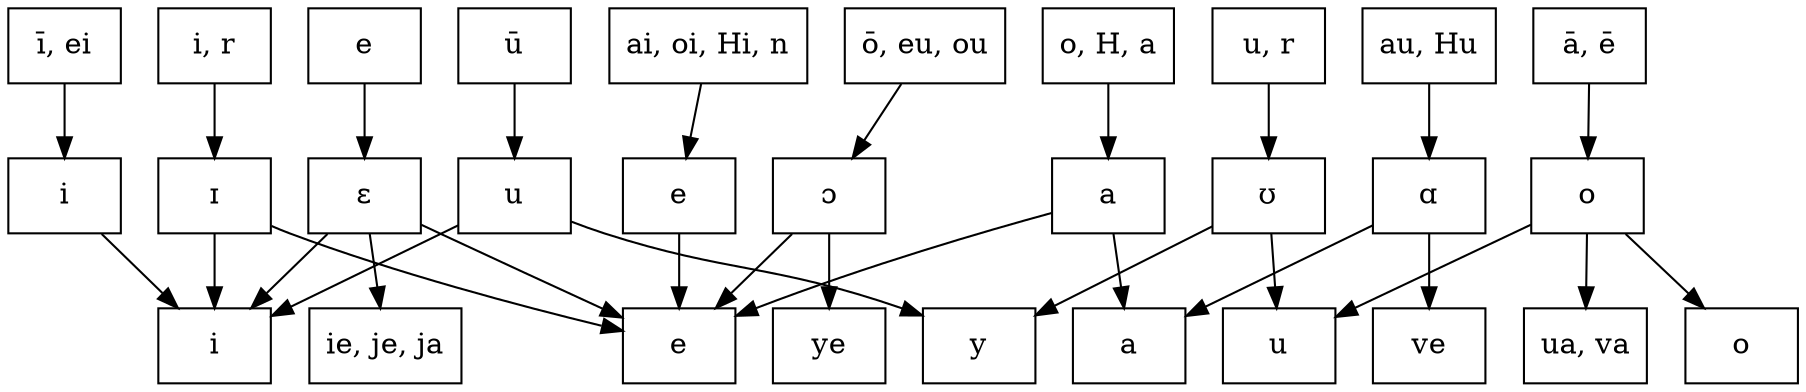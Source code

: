 
digraph soundchange {
  graph [overlap = true, fontsize = 10]
  
  node [shape = box]
  1 [label="ī, ei"];
  2 [label="i, r"];
  3 [label="ai, oi, Hi, n"];
  4 [label="e"];
  5 [label="o, H, a"];
  6 [label="au, Hu"];
  7 [label="ā, ē"];
  8 [label="ō, eu, ou"];
  9 [label="u, r"];
  10 [label="ū"]
  
  node [shape = box]
  11 [label="i"];
  12 [label="ɪ"];
  13 [label="e"];
  14 [label="ɛ"];
  15 [label="a"];
  16 [label="ɑ"];
  17 [label="o"];
  18 [label="ɔ"];
  19 [label="ʊ"];
  20 [label="u"]
  
  node [shape = box]
  21 [label="i"];
  22 [label="e"];
  23 [label="a"];
  24 [label="ve"];
  25 [label="ye"];
  26 [label="ua, va"];
  27 [label="o"];
  28 [label="ie, je, ja"];
  29 [label="y"];
  30 [label = "u"]
  
  1->11 2->12 3->13 4->14 5->15 6->16 7->17 8->18 9->19 10->20
  
  11->21 12->21 12->22 13->22 14->22 14->21 14->28 15->22 15->23
  16->23 16->24 17->26 17->27 17->30 18->22 18->25 19->30 19->29
  20->29 20->21
}
